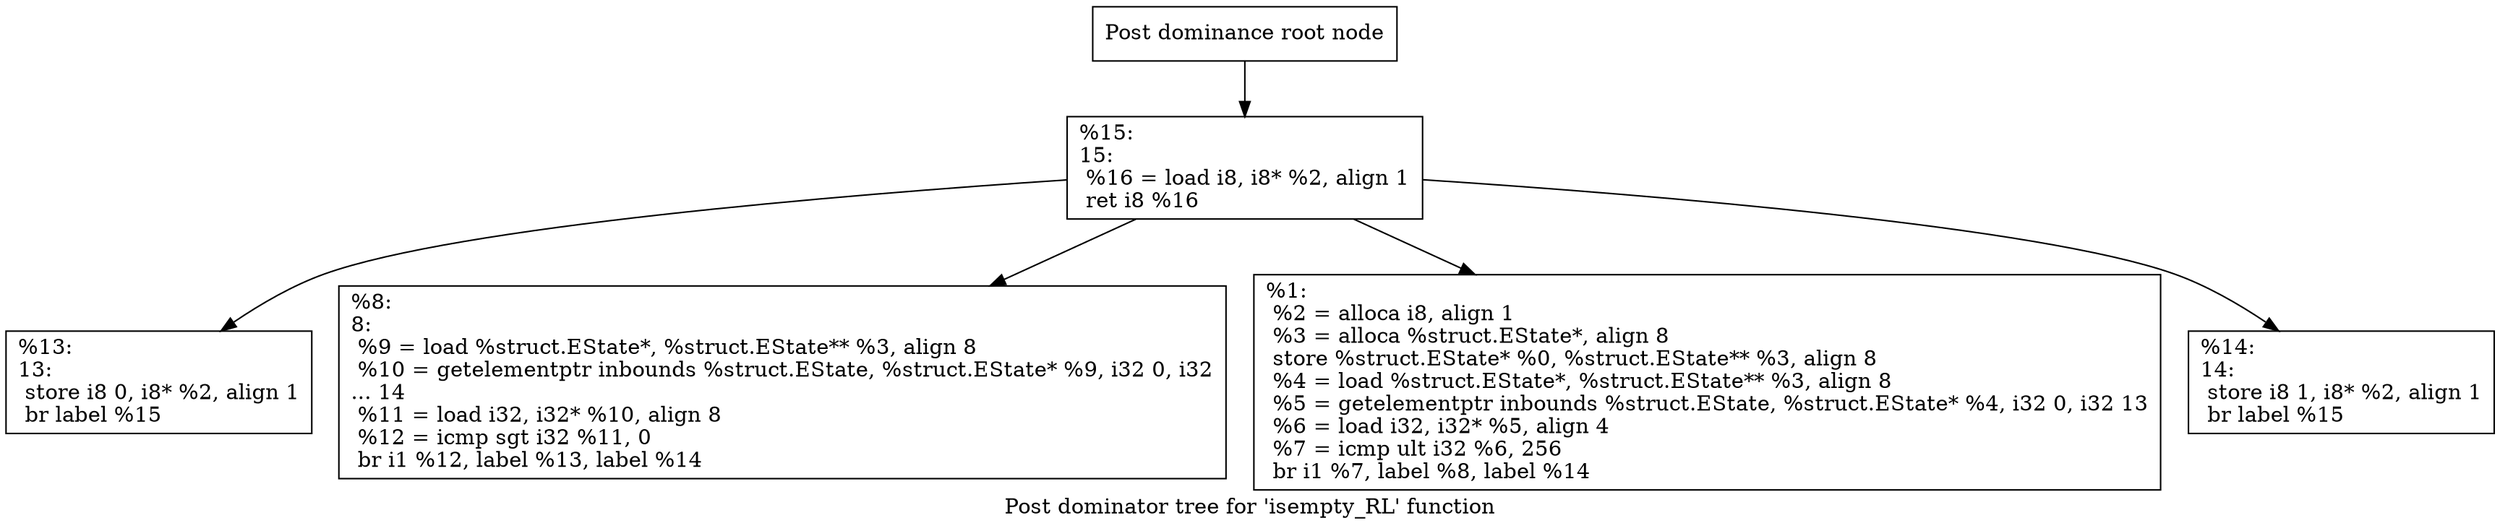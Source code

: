 digraph "Post dominator tree for 'isempty_RL' function" {
	label="Post dominator tree for 'isempty_RL' function";

	Node0x1483800 [shape=record,label="{Post dominance root node}"];
	Node0x1483800 -> Node0x15d4ee0;
	Node0x15d4ee0 [shape=record,label="{%15:\l15:                                               \l  %16 = load i8, i8* %2, align 1\l  ret i8 %16\l}"];
	Node0x15d4ee0 -> Node0x155de70;
	Node0x15d4ee0 -> Node0x13785e0;
	Node0x15d4ee0 -> Node0x15da6b0;
	Node0x15d4ee0 -> Node0x12f8710;
	Node0x155de70 [shape=record,label="{%13:\l13:                                               \l  store i8 0, i8* %2, align 1\l  br label %15\l}"];
	Node0x13785e0 [shape=record,label="{%8:\l8:                                                \l  %9 = load %struct.EState*, %struct.EState** %3, align 8\l  %10 = getelementptr inbounds %struct.EState, %struct.EState* %9, i32 0, i32\l... 14\l  %11 = load i32, i32* %10, align 8\l  %12 = icmp sgt i32 %11, 0\l  br i1 %12, label %13, label %14\l}"];
	Node0x15da6b0 [shape=record,label="{%1:\l  %2 = alloca i8, align 1\l  %3 = alloca %struct.EState*, align 8\l  store %struct.EState* %0, %struct.EState** %3, align 8\l  %4 = load %struct.EState*, %struct.EState** %3, align 8\l  %5 = getelementptr inbounds %struct.EState, %struct.EState* %4, i32 0, i32 13\l  %6 = load i32, i32* %5, align 4\l  %7 = icmp ult i32 %6, 256\l  br i1 %7, label %8, label %14\l}"];
	Node0x12f8710 [shape=record,label="{%14:\l14:                                               \l  store i8 1, i8* %2, align 1\l  br label %15\l}"];
}
